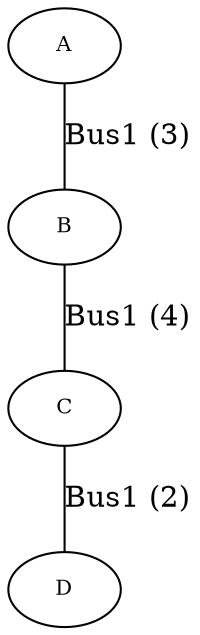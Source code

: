 graph G {
  node [shape=ellipse, fontsize=10];
  0 [label="A"];
  1 [label="B"];
  2 [label="C"];
  3 [label="D"];
  0 -- 1 [label="Bus1 (3)"];
  1 -- 2 [label="Bus1 (4)"];
  2 -- 3 [label="Bus1 (2)"];
}
